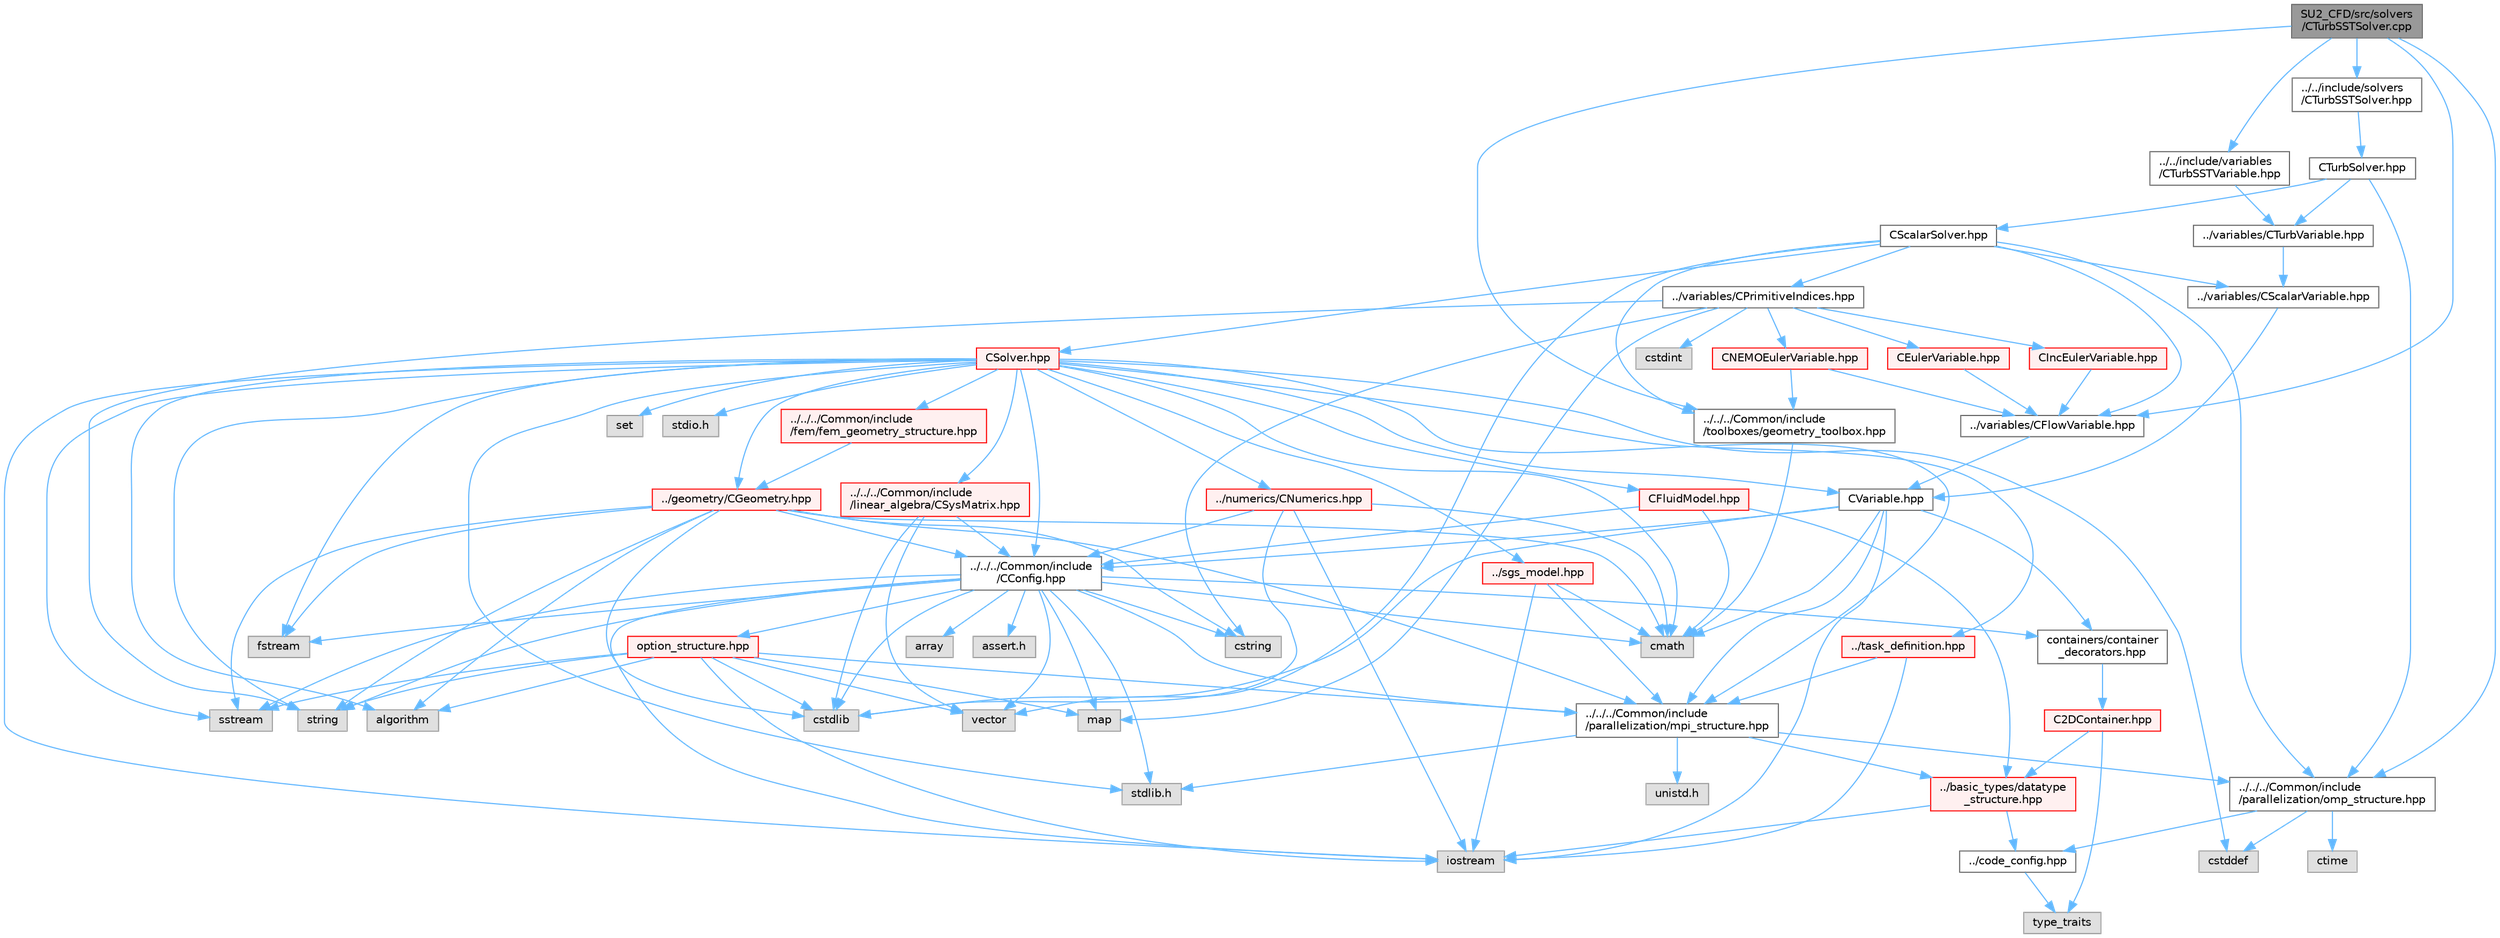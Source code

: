 digraph "SU2_CFD/src/solvers/CTurbSSTSolver.cpp"
{
 // LATEX_PDF_SIZE
  bgcolor="transparent";
  edge [fontname=Helvetica,fontsize=10,labelfontname=Helvetica,labelfontsize=10];
  node [fontname=Helvetica,fontsize=10,shape=box,height=0.2,width=0.4];
  Node1 [id="Node000001",label="SU2_CFD/src/solvers\l/CTurbSSTSolver.cpp",height=0.2,width=0.4,color="gray40", fillcolor="grey60", style="filled", fontcolor="black",tooltip="Main subroutines of CTurbSSTSolver class."];
  Node1 -> Node2 [id="edge1_Node000001_Node000002",color="steelblue1",style="solid",tooltip=" "];
  Node2 [id="Node000002",label="../../include/solvers\l/CTurbSSTSolver.hpp",height=0.2,width=0.4,color="grey40", fillcolor="white", style="filled",URL="$CTurbSSTSolver_8hpp.html",tooltip="Headers of the CTurbSSTSolver class."];
  Node2 -> Node3 [id="edge2_Node000002_Node000003",color="steelblue1",style="solid",tooltip=" "];
  Node3 [id="Node000003",label="CTurbSolver.hpp",height=0.2,width=0.4,color="grey40", fillcolor="white", style="filled",URL="$CTurbSolver_8hpp.html",tooltip="Headers of the CTurbSolver class."];
  Node3 -> Node4 [id="edge3_Node000003_Node000004",color="steelblue1",style="solid",tooltip=" "];
  Node4 [id="Node000004",label="CScalarSolver.hpp",height=0.2,width=0.4,color="grey40", fillcolor="white", style="filled",URL="$CScalarSolver_8hpp.html",tooltip="Headers of the CScalarSolver class."];
  Node4 -> Node5 [id="edge4_Node000004_Node000005",color="steelblue1",style="solid",tooltip=" "];
  Node5 [id="Node000005",label="vector",height=0.2,width=0.4,color="grey60", fillcolor="#E0E0E0", style="filled",tooltip=" "];
  Node4 -> Node6 [id="edge5_Node000004_Node000006",color="steelblue1",style="solid",tooltip=" "];
  Node6 [id="Node000006",label="../../../Common/include\l/parallelization/omp_structure.hpp",height=0.2,width=0.4,color="grey40", fillcolor="white", style="filled",URL="$omp__structure_8hpp.html",tooltip="OpenMP interface header, provides compatibility functions if the code is built without OpenMP support..."];
  Node6 -> Node7 [id="edge6_Node000006_Node000007",color="steelblue1",style="solid",tooltip=" "];
  Node7 [id="Node000007",label="cstddef",height=0.2,width=0.4,color="grey60", fillcolor="#E0E0E0", style="filled",tooltip=" "];
  Node6 -> Node8 [id="edge7_Node000006_Node000008",color="steelblue1",style="solid",tooltip=" "];
  Node8 [id="Node000008",label="../code_config.hpp",height=0.2,width=0.4,color="grey40", fillcolor="white", style="filled",URL="$code__config_8hpp.html",tooltip="Header file for collecting common macros, definitions and type configurations."];
  Node8 -> Node9 [id="edge8_Node000008_Node000009",color="steelblue1",style="solid",tooltip=" "];
  Node9 [id="Node000009",label="type_traits",height=0.2,width=0.4,color="grey60", fillcolor="#E0E0E0", style="filled",tooltip=" "];
  Node6 -> Node10 [id="edge9_Node000006_Node000010",color="steelblue1",style="solid",tooltip=" "];
  Node10 [id="Node000010",label="ctime",height=0.2,width=0.4,color="grey60", fillcolor="#E0E0E0", style="filled",tooltip=" "];
  Node4 -> Node11 [id="edge10_Node000004_Node000011",color="steelblue1",style="solid",tooltip=" "];
  Node11 [id="Node000011",label="../../../Common/include\l/toolboxes/geometry_toolbox.hpp",height=0.2,width=0.4,color="grey40", fillcolor="white", style="filled",URL="$geometry__toolbox_8hpp.html",tooltip="Collection of common lightweight geometry-oriented methods."];
  Node11 -> Node12 [id="edge11_Node000011_Node000012",color="steelblue1",style="solid",tooltip=" "];
  Node12 [id="Node000012",label="cmath",height=0.2,width=0.4,color="grey60", fillcolor="#E0E0E0", style="filled",tooltip=" "];
  Node4 -> Node13 [id="edge12_Node000004_Node000013",color="steelblue1",style="solid",tooltip=" "];
  Node13 [id="Node000013",label="../variables/CScalarVariable.hpp",height=0.2,width=0.4,color="grey40", fillcolor="white", style="filled",URL="$CScalarVariable_8hpp.html",tooltip="Base class for defining the shared variables of scalar solvers."];
  Node13 -> Node14 [id="edge13_Node000013_Node000014",color="steelblue1",style="solid",tooltip=" "];
  Node14 [id="Node000014",label="CVariable.hpp",height=0.2,width=0.4,color="grey40", fillcolor="white", style="filled",URL="$CVariable_8hpp.html",tooltip="Declaration and inlines of the parent class for defining problem variables, function definitions in f..."];
  Node14 -> Node15 [id="edge14_Node000014_Node000015",color="steelblue1",style="solid",tooltip=" "];
  Node15 [id="Node000015",label="../../../Common/include\l/parallelization/mpi_structure.hpp",height=0.2,width=0.4,color="grey40", fillcolor="white", style="filled",URL="$mpi__structure_8hpp.html",tooltip="Headers of the mpi interface for generalized datatypes. The subroutines and functions are in the mpi_..."];
  Node15 -> Node16 [id="edge15_Node000015_Node000016",color="steelblue1",style="solid",tooltip=" "];
  Node16 [id="Node000016",label="stdlib.h",height=0.2,width=0.4,color="grey60", fillcolor="#E0E0E0", style="filled",tooltip=" "];
  Node15 -> Node17 [id="edge16_Node000015_Node000017",color="steelblue1",style="solid",tooltip=" "];
  Node17 [id="Node000017",label="../basic_types/datatype\l_structure.hpp",height=0.2,width=0.4,color="red", fillcolor="#FFF0F0", style="filled",URL="$datatype__structure_8hpp.html",tooltip="Headers for generalized datatypes, defines an interface for AD types."];
  Node17 -> Node18 [id="edge17_Node000017_Node000018",color="steelblue1",style="solid",tooltip=" "];
  Node18 [id="Node000018",label="iostream",height=0.2,width=0.4,color="grey60", fillcolor="#E0E0E0", style="filled",tooltip=" "];
  Node17 -> Node8 [id="edge18_Node000017_Node000008",color="steelblue1",style="solid",tooltip=" "];
  Node15 -> Node22 [id="edge19_Node000015_Node000022",color="steelblue1",style="solid",tooltip=" "];
  Node22 [id="Node000022",label="unistd.h",height=0.2,width=0.4,color="grey60", fillcolor="#E0E0E0", style="filled",tooltip=" "];
  Node15 -> Node6 [id="edge20_Node000015_Node000006",color="steelblue1",style="solid",tooltip=" "];
  Node14 -> Node12 [id="edge21_Node000014_Node000012",color="steelblue1",style="solid",tooltip=" "];
  Node14 -> Node18 [id="edge22_Node000014_Node000018",color="steelblue1",style="solid",tooltip=" "];
  Node14 -> Node23 [id="edge23_Node000014_Node000023",color="steelblue1",style="solid",tooltip=" "];
  Node23 [id="Node000023",label="cstdlib",height=0.2,width=0.4,color="grey60", fillcolor="#E0E0E0", style="filled",tooltip=" "];
  Node14 -> Node24 [id="edge24_Node000014_Node000024",color="steelblue1",style="solid",tooltip=" "];
  Node24 [id="Node000024",label="../../../Common/include\l/CConfig.hpp",height=0.2,width=0.4,color="grey40", fillcolor="white", style="filled",URL="$CConfig_8hpp.html",tooltip="All the information about the definition of the physical problem. The subroutines and functions are i..."];
  Node24 -> Node15 [id="edge25_Node000024_Node000015",color="steelblue1",style="solid",tooltip=" "];
  Node24 -> Node18 [id="edge26_Node000024_Node000018",color="steelblue1",style="solid",tooltip=" "];
  Node24 -> Node23 [id="edge27_Node000024_Node000023",color="steelblue1",style="solid",tooltip=" "];
  Node24 -> Node25 [id="edge28_Node000024_Node000025",color="steelblue1",style="solid",tooltip=" "];
  Node25 [id="Node000025",label="fstream",height=0.2,width=0.4,color="grey60", fillcolor="#E0E0E0", style="filled",tooltip=" "];
  Node24 -> Node26 [id="edge29_Node000024_Node000026",color="steelblue1",style="solid",tooltip=" "];
  Node26 [id="Node000026",label="sstream",height=0.2,width=0.4,color="grey60", fillcolor="#E0E0E0", style="filled",tooltip=" "];
  Node24 -> Node27 [id="edge30_Node000024_Node000027",color="steelblue1",style="solid",tooltip=" "];
  Node27 [id="Node000027",label="string",height=0.2,width=0.4,color="grey60", fillcolor="#E0E0E0", style="filled",tooltip=" "];
  Node24 -> Node28 [id="edge31_Node000024_Node000028",color="steelblue1",style="solid",tooltip=" "];
  Node28 [id="Node000028",label="cstring",height=0.2,width=0.4,color="grey60", fillcolor="#E0E0E0", style="filled",tooltip=" "];
  Node24 -> Node5 [id="edge32_Node000024_Node000005",color="steelblue1",style="solid",tooltip=" "];
  Node24 -> Node29 [id="edge33_Node000024_Node000029",color="steelblue1",style="solid",tooltip=" "];
  Node29 [id="Node000029",label="array",height=0.2,width=0.4,color="grey60", fillcolor="#E0E0E0", style="filled",tooltip=" "];
  Node24 -> Node16 [id="edge34_Node000024_Node000016",color="steelblue1",style="solid",tooltip=" "];
  Node24 -> Node12 [id="edge35_Node000024_Node000012",color="steelblue1",style="solid",tooltip=" "];
  Node24 -> Node30 [id="edge36_Node000024_Node000030",color="steelblue1",style="solid",tooltip=" "];
  Node30 [id="Node000030",label="map",height=0.2,width=0.4,color="grey60", fillcolor="#E0E0E0", style="filled",tooltip=" "];
  Node24 -> Node31 [id="edge37_Node000024_Node000031",color="steelblue1",style="solid",tooltip=" "];
  Node31 [id="Node000031",label="assert.h",height=0.2,width=0.4,color="grey60", fillcolor="#E0E0E0", style="filled",tooltip=" "];
  Node24 -> Node32 [id="edge38_Node000024_Node000032",color="steelblue1",style="solid",tooltip=" "];
  Node32 [id="Node000032",label="option_structure.hpp",height=0.2,width=0.4,color="red", fillcolor="#FFF0F0", style="filled",URL="$option__structure_8hpp.html",tooltip="Defines classes for referencing options for easy input in CConfig."];
  Node32 -> Node15 [id="edge39_Node000032_Node000015",color="steelblue1",style="solid",tooltip=" "];
  Node32 -> Node18 [id="edge40_Node000032_Node000018",color="steelblue1",style="solid",tooltip=" "];
  Node32 -> Node26 [id="edge41_Node000032_Node000026",color="steelblue1",style="solid",tooltip=" "];
  Node32 -> Node27 [id="edge42_Node000032_Node000027",color="steelblue1",style="solid",tooltip=" "];
  Node32 -> Node5 [id="edge43_Node000032_Node000005",color="steelblue1",style="solid",tooltip=" "];
  Node32 -> Node30 [id="edge44_Node000032_Node000030",color="steelblue1",style="solid",tooltip=" "];
  Node32 -> Node23 [id="edge45_Node000032_Node000023",color="steelblue1",style="solid",tooltip=" "];
  Node32 -> Node33 [id="edge46_Node000032_Node000033",color="steelblue1",style="solid",tooltip=" "];
  Node33 [id="Node000033",label="algorithm",height=0.2,width=0.4,color="grey60", fillcolor="#E0E0E0", style="filled",tooltip=" "];
  Node24 -> Node35 [id="edge47_Node000024_Node000035",color="steelblue1",style="solid",tooltip=" "];
  Node35 [id="Node000035",label="containers/container\l_decorators.hpp",height=0.2,width=0.4,color="grey40", fillcolor="white", style="filled",URL="$container__decorators_8hpp.html",tooltip="Collection of small classes that decorate C2DContainer to augment its functionality,..."];
  Node35 -> Node36 [id="edge48_Node000035_Node000036",color="steelblue1",style="solid",tooltip=" "];
  Node36 [id="Node000036",label="C2DContainer.hpp",height=0.2,width=0.4,color="red", fillcolor="#FFF0F0", style="filled",URL="$C2DContainer_8hpp.html",tooltip="A templated vector/matrix object."];
  Node36 -> Node17 [id="edge49_Node000036_Node000017",color="steelblue1",style="solid",tooltip=" "];
  Node36 -> Node9 [id="edge50_Node000036_Node000009",color="steelblue1",style="solid",tooltip=" "];
  Node14 -> Node35 [id="edge51_Node000014_Node000035",color="steelblue1",style="solid",tooltip=" "];
  Node4 -> Node45 [id="edge52_Node000004_Node000045",color="steelblue1",style="solid",tooltip=" "];
  Node45 [id="Node000045",label="../variables/CFlowVariable.hpp",height=0.2,width=0.4,color="grey40", fillcolor="white", style="filled",URL="$CFlowVariable_8hpp.html",tooltip="Class for defining the common variables of flow solvers."];
  Node45 -> Node14 [id="edge53_Node000045_Node000014",color="steelblue1",style="solid",tooltip=" "];
  Node4 -> Node46 [id="edge54_Node000004_Node000046",color="steelblue1",style="solid",tooltip=" "];
  Node46 [id="Node000046",label="../variables/CPrimitiveIndices.hpp",height=0.2,width=0.4,color="grey40", fillcolor="white", style="filled",URL="$CPrimitiveIndices_8hpp.html",tooltip="Abstract representation of flow primitive variable indices that tries to be efficient."];
  Node46 -> Node40 [id="edge55_Node000046_Node000040",color="steelblue1",style="solid",tooltip=" "];
  Node40 [id="Node000040",label="cstdint",height=0.2,width=0.4,color="grey60", fillcolor="#E0E0E0", style="filled",tooltip=" "];
  Node46 -> Node28 [id="edge56_Node000046_Node000028",color="steelblue1",style="solid",tooltip=" "];
  Node46 -> Node30 [id="edge57_Node000046_Node000030",color="steelblue1",style="solid",tooltip=" "];
  Node46 -> Node27 [id="edge58_Node000046_Node000027",color="steelblue1",style="solid",tooltip=" "];
  Node46 -> Node47 [id="edge59_Node000046_Node000047",color="steelblue1",style="solid",tooltip=" "];
  Node47 [id="Node000047",label="CEulerVariable.hpp",height=0.2,width=0.4,color="red", fillcolor="#FFF0F0", style="filled",URL="$CEulerVariable_8hpp.html",tooltip="Class for defining the variables of the compressible Euler solver."];
  Node47 -> Node45 [id="edge60_Node000047_Node000045",color="steelblue1",style="solid",tooltip=" "];
  Node46 -> Node49 [id="edge61_Node000046_Node000049",color="steelblue1",style="solid",tooltip=" "];
  Node49 [id="Node000049",label="CIncEulerVariable.hpp",height=0.2,width=0.4,color="red", fillcolor="#FFF0F0", style="filled",URL="$CIncEulerVariable_8hpp.html",tooltip="Class for defining the variables of the incompressible Euler solver."];
  Node49 -> Node45 [id="edge62_Node000049_Node000045",color="steelblue1",style="solid",tooltip=" "];
  Node46 -> Node50 [id="edge63_Node000046_Node000050",color="steelblue1",style="solid",tooltip=" "];
  Node50 [id="Node000050",label="CNEMOEulerVariable.hpp",height=0.2,width=0.4,color="red", fillcolor="#FFF0F0", style="filled",URL="$CNEMOEulerVariable_8hpp.html",tooltip="Class for defining the variables of the compressible NEMO Euler solver."];
  Node50 -> Node45 [id="edge64_Node000050_Node000045",color="steelblue1",style="solid",tooltip=" "];
  Node50 -> Node11 [id="edge65_Node000050_Node000011",color="steelblue1",style="solid",tooltip=" "];
  Node4 -> Node57 [id="edge66_Node000004_Node000057",color="steelblue1",style="solid",tooltip=" "];
  Node57 [id="Node000057",label="CSolver.hpp",height=0.2,width=0.4,color="red", fillcolor="#FFF0F0", style="filled",URL="$CSolver_8hpp.html",tooltip="Headers of the CSolver class which is inherited by all of the other solvers."];
  Node57 -> Node15 [id="edge67_Node000057_Node000015",color="steelblue1",style="solid",tooltip=" "];
  Node57 -> Node12 [id="edge68_Node000057_Node000012",color="steelblue1",style="solid",tooltip=" "];
  Node57 -> Node7 [id="edge69_Node000057_Node000007",color="steelblue1",style="solid",tooltip=" "];
  Node57 -> Node27 [id="edge70_Node000057_Node000027",color="steelblue1",style="solid",tooltip=" "];
  Node57 -> Node25 [id="edge71_Node000057_Node000025",color="steelblue1",style="solid",tooltip=" "];
  Node57 -> Node26 [id="edge72_Node000057_Node000026",color="steelblue1",style="solid",tooltip=" "];
  Node57 -> Node33 [id="edge73_Node000057_Node000033",color="steelblue1",style="solid",tooltip=" "];
  Node57 -> Node18 [id="edge74_Node000057_Node000018",color="steelblue1",style="solid",tooltip=" "];
  Node57 -> Node58 [id="edge75_Node000057_Node000058",color="steelblue1",style="solid",tooltip=" "];
  Node58 [id="Node000058",label="set",height=0.2,width=0.4,color="grey60", fillcolor="#E0E0E0", style="filled",tooltip=" "];
  Node57 -> Node16 [id="edge76_Node000057_Node000016",color="steelblue1",style="solid",tooltip=" "];
  Node57 -> Node59 [id="edge77_Node000057_Node000059",color="steelblue1",style="solid",tooltip=" "];
  Node59 [id="Node000059",label="stdio.h",height=0.2,width=0.4,color="grey60", fillcolor="#E0E0E0", style="filled",tooltip=" "];
  Node57 -> Node52 [id="edge78_Node000057_Node000052",color="steelblue1",style="solid",tooltip=" "];
  Node52 [id="Node000052",label="CFluidModel.hpp",height=0.2,width=0.4,color="red", fillcolor="#FFF0F0", style="filled",URL="$CFluidModel_8hpp.html",tooltip="Defines the main fluid model class for thermophysical properties."];
  Node52 -> Node12 [id="edge79_Node000052_Node000012",color="steelblue1",style="solid",tooltip=" "];
  Node52 -> Node24 [id="edge80_Node000052_Node000024",color="steelblue1",style="solid",tooltip=" "];
  Node52 -> Node17 [id="edge81_Node000052_Node000017",color="steelblue1",style="solid",tooltip=" "];
  Node57 -> Node60 [id="edge82_Node000057_Node000060",color="steelblue1",style="solid",tooltip=" "];
  Node60 [id="Node000060",label="../task_definition.hpp",height=0.2,width=0.4,color="red", fillcolor="#FFF0F0", style="filled",URL="$task__definition_8hpp.html",tooltip="Header of the task definition class for the SU2 solvers."];
  Node60 -> Node15 [id="edge83_Node000060_Node000015",color="steelblue1",style="solid",tooltip=" "];
  Node60 -> Node18 [id="edge84_Node000060_Node000018",color="steelblue1",style="solid",tooltip=" "];
  Node57 -> Node62 [id="edge85_Node000057_Node000062",color="steelblue1",style="solid",tooltip=" "];
  Node62 [id="Node000062",label="../numerics/CNumerics.hpp",height=0.2,width=0.4,color="red", fillcolor="#FFF0F0", style="filled",URL="$CNumerics_8hpp.html",tooltip="Declaration of the base numerics class, the implementation is in the CNumerics.cpp file."];
  Node62 -> Node12 [id="edge86_Node000062_Node000012",color="steelblue1",style="solid",tooltip=" "];
  Node62 -> Node18 [id="edge87_Node000062_Node000018",color="steelblue1",style="solid",tooltip=" "];
  Node62 -> Node23 [id="edge88_Node000062_Node000023",color="steelblue1",style="solid",tooltip=" "];
  Node62 -> Node24 [id="edge89_Node000062_Node000024",color="steelblue1",style="solid",tooltip=" "];
  Node57 -> Node64 [id="edge90_Node000057_Node000064",color="steelblue1",style="solid",tooltip=" "];
  Node64 [id="Node000064",label="../sgs_model.hpp",height=0.2,width=0.4,color="red", fillcolor="#FFF0F0", style="filled",URL="$sgs__model_8hpp.html",tooltip="Headers of the LES subgrid scale models of the SU2 solvers."];
  Node64 -> Node15 [id="edge91_Node000064_Node000015",color="steelblue1",style="solid",tooltip=" "];
  Node64 -> Node18 [id="edge92_Node000064_Node000018",color="steelblue1",style="solid",tooltip=" "];
  Node64 -> Node12 [id="edge93_Node000064_Node000012",color="steelblue1",style="solid",tooltip=" "];
  Node57 -> Node66 [id="edge94_Node000057_Node000066",color="steelblue1",style="solid",tooltip=" "];
  Node66 [id="Node000066",label="../../../Common/include\l/fem/fem_geometry_structure.hpp",height=0.2,width=0.4,color="red", fillcolor="#FFF0F0", style="filled",URL="$fem__geometry__structure_8hpp.html",tooltip="Headers of the main subroutines for creating the geometrical structure for the FEM solver...."];
  Node66 -> Node67 [id="edge95_Node000066_Node000067",color="steelblue1",style="solid",tooltip=" "];
  Node67 [id="Node000067",label="../geometry/CGeometry.hpp",height=0.2,width=0.4,color="red", fillcolor="#FFF0F0", style="filled",URL="$CGeometry_8hpp.html",tooltip="Headers of the main subroutines for creating the geometrical structure. The subroutines and functions..."];
  Node67 -> Node15 [id="edge96_Node000067_Node000015",color="steelblue1",style="solid",tooltip=" "];
  Node67 -> Node27 [id="edge97_Node000067_Node000027",color="steelblue1",style="solid",tooltip=" "];
  Node67 -> Node25 [id="edge98_Node000067_Node000025",color="steelblue1",style="solid",tooltip=" "];
  Node67 -> Node26 [id="edge99_Node000067_Node000026",color="steelblue1",style="solid",tooltip=" "];
  Node67 -> Node12 [id="edge100_Node000067_Node000012",color="steelblue1",style="solid",tooltip=" "];
  Node67 -> Node33 [id="edge101_Node000067_Node000033",color="steelblue1",style="solid",tooltip=" "];
  Node67 -> Node28 [id="edge102_Node000067_Node000028",color="steelblue1",style="solid",tooltip=" "];
  Node67 -> Node23 [id="edge103_Node000067_Node000023",color="steelblue1",style="solid",tooltip=" "];
  Node67 -> Node24 [id="edge104_Node000067_Node000024",color="steelblue1",style="solid",tooltip=" "];
  Node57 -> Node67 [id="edge105_Node000057_Node000067",color="steelblue1",style="solid",tooltip=" "];
  Node57 -> Node24 [id="edge106_Node000057_Node000024",color="steelblue1",style="solid",tooltip=" "];
  Node57 -> Node86 [id="edge107_Node000057_Node000086",color="steelblue1",style="solid",tooltip=" "];
  Node86 [id="Node000086",label="../../../Common/include\l/linear_algebra/CSysMatrix.hpp",height=0.2,width=0.4,color="red", fillcolor="#FFF0F0", style="filled",URL="$CSysMatrix_8hpp.html",tooltip="Declaration of the block-sparse matrix class. The implemtation is in CSysMatrix.cpp."];
  Node86 -> Node24 [id="edge108_Node000086_Node000024",color="steelblue1",style="solid",tooltip=" "];
  Node86 -> Node23 [id="edge109_Node000086_Node000023",color="steelblue1",style="solid",tooltip=" "];
  Node86 -> Node5 [id="edge110_Node000086_Node000005",color="steelblue1",style="solid",tooltip=" "];
  Node57 -> Node14 [id="edge111_Node000057_Node000014",color="steelblue1",style="solid",tooltip=" "];
  Node3 -> Node99 [id="edge112_Node000003_Node000099",color="steelblue1",style="solid",tooltip=" "];
  Node99 [id="Node000099",label="../variables/CTurbVariable.hpp",height=0.2,width=0.4,color="grey40", fillcolor="white", style="filled",URL="$CTurbVariable_8hpp.html",tooltip="Base class for defining the variables of the turbulence model."];
  Node99 -> Node13 [id="edge113_Node000099_Node000013",color="steelblue1",style="solid",tooltip=" "];
  Node3 -> Node6 [id="edge114_Node000003_Node000006",color="steelblue1",style="solid",tooltip=" "];
  Node1 -> Node100 [id="edge115_Node000001_Node000100",color="steelblue1",style="solid",tooltip=" "];
  Node100 [id="Node000100",label="../../include/variables\l/CTurbSSTVariable.hpp",height=0.2,width=0.4,color="grey40", fillcolor="white", style="filled",URL="$CTurbSSTVariable_8hpp.html",tooltip="Declaration of the variables of the SST turbulence model."];
  Node100 -> Node99 [id="edge116_Node000100_Node000099",color="steelblue1",style="solid",tooltip=" "];
  Node1 -> Node45 [id="edge117_Node000001_Node000045",color="steelblue1",style="solid",tooltip=" "];
  Node1 -> Node6 [id="edge118_Node000001_Node000006",color="steelblue1",style="solid",tooltip=" "];
  Node1 -> Node11 [id="edge119_Node000001_Node000011",color="steelblue1",style="solid",tooltip=" "];
}
